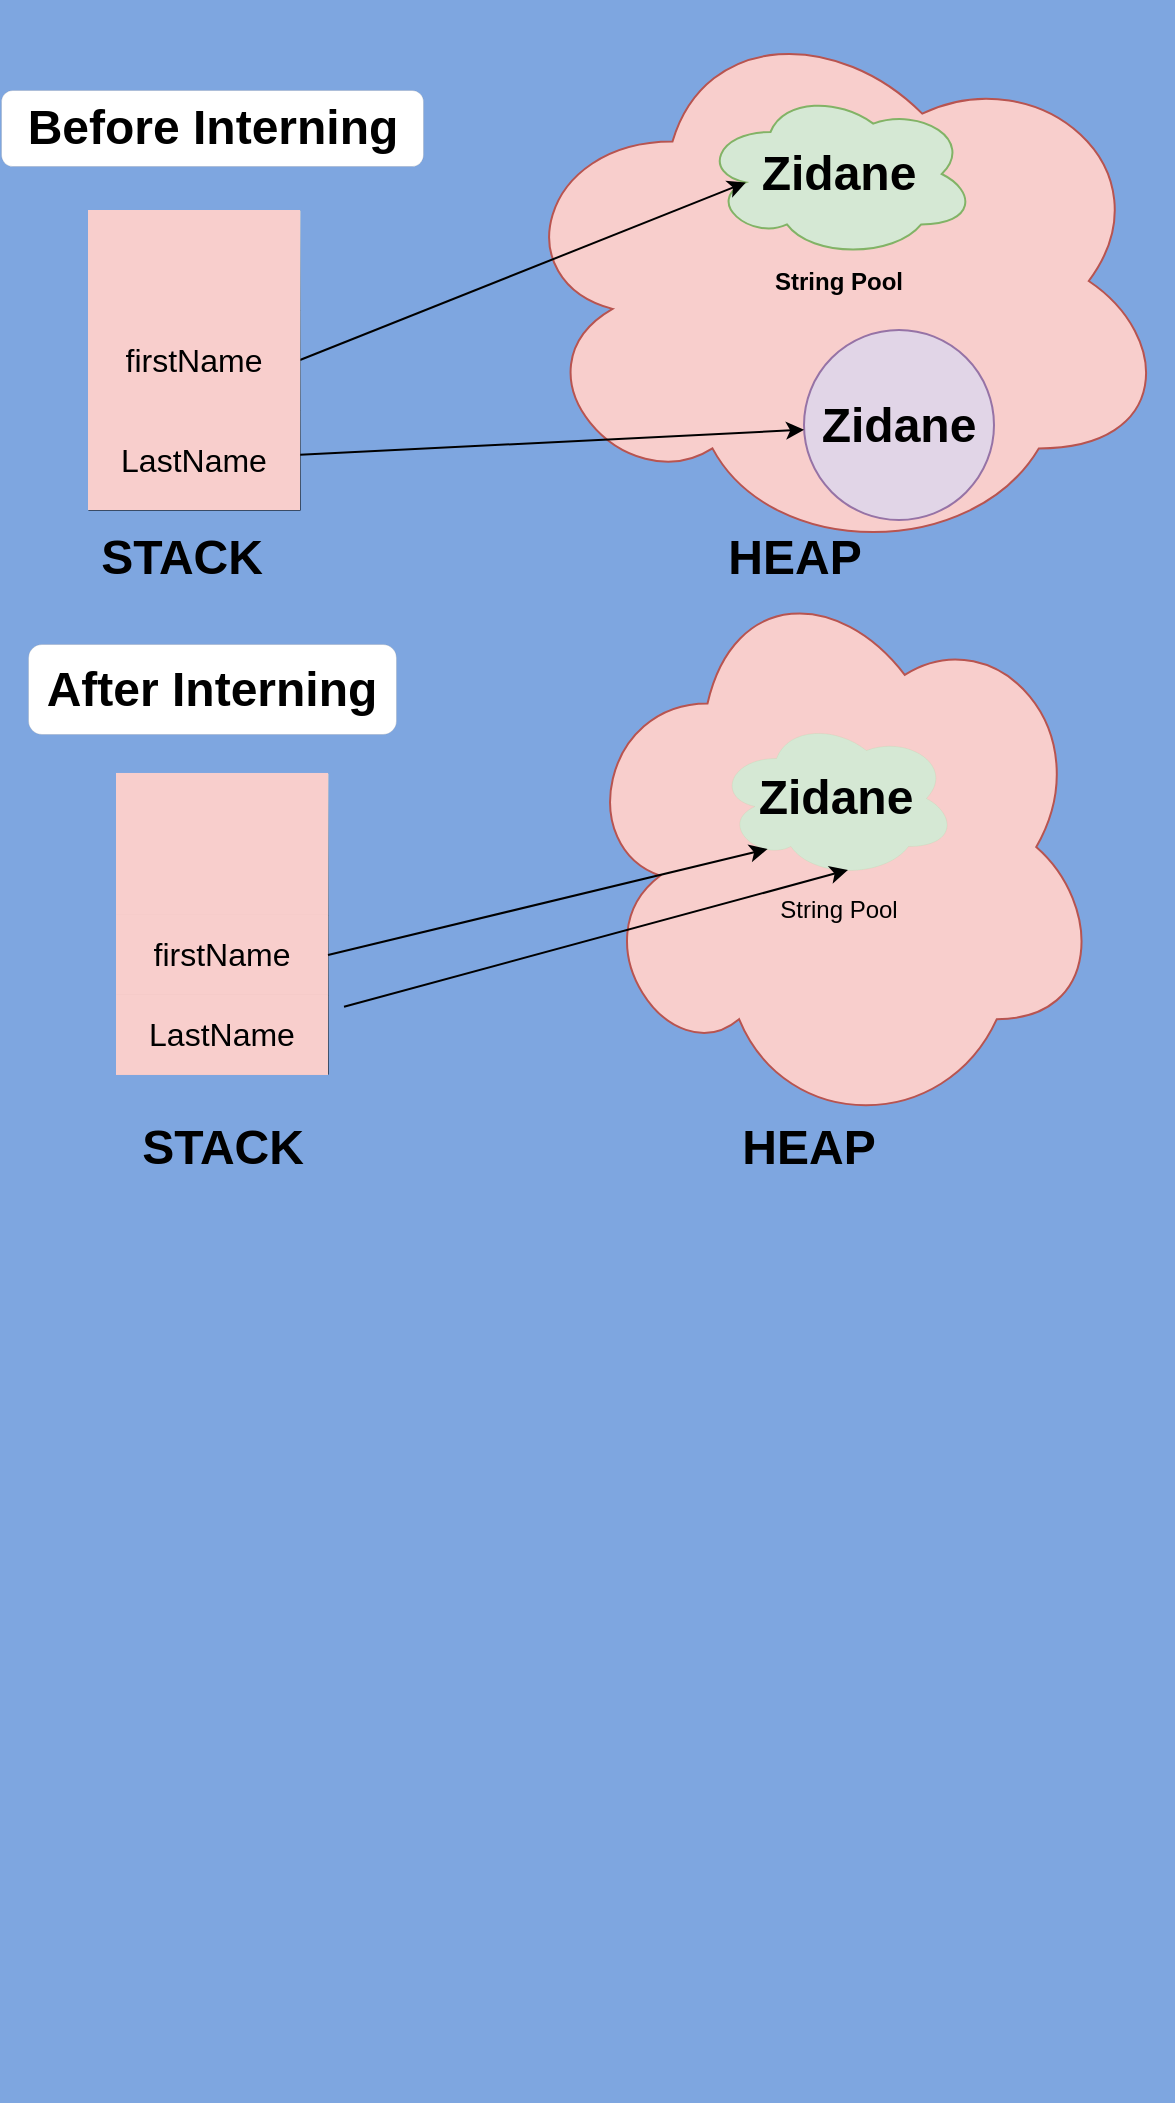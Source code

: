 <mxfile version="20.8.23" type="github"><diagram name="Page-1" id="caRQEHaYFzwgConkstYX"><mxGraphModel dx="1147" dy="2896" grid="0" gridSize="10" guides="1" tooltips="1" connect="1" arrows="1" fold="1" page="1" pageScale="1" pageWidth="850" pageHeight="1100" background="#7EA6E0" math="0" shadow="0"><root><mxCell id="0"/><mxCell id="1" parent="0"/><mxCell id="pf-6kuE_Y7jo12TF50a6-18" value="" style="shape=partialRectangle;html=1;whiteSpace=wrap;connectable=0;strokeColor=inherit;overflow=hidden;fillColor=none;top=0;left=0;bottom=0;right=0;pointerEvents=1;fontSize=16;" vertex="1" parent="1"><mxGeometry x="160" y="-110" width="48" height="40" as="geometry"><mxRectangle width="48" height="40" as="alternateBounds"/></mxGeometry></mxCell><mxCell id="pf-6kuE_Y7jo12TF50a6-19" value="" style="shape=partialRectangle;html=1;whiteSpace=wrap;connectable=0;strokeColor=inherit;overflow=hidden;fillColor=none;top=0;left=0;bottom=0;right=0;pointerEvents=1;fontSize=16;" vertex="1" parent="1"><mxGeometry x="160" y="-110" width="48" height="40" as="geometry"><mxRectangle width="48" height="40" as="alternateBounds"/></mxGeometry></mxCell><mxCell id="pf-6kuE_Y7jo12TF50a6-20" value="" style="shape=partialRectangle;html=1;whiteSpace=wrap;connectable=0;strokeColor=inherit;overflow=hidden;fillColor=none;top=0;left=0;bottom=0;right=0;pointerEvents=1;fontSize=16;" vertex="1" parent="1"><mxGeometry x="160" y="-110" width="48" height="40" as="geometry"><mxRectangle width="48" height="40" as="alternateBounds"/></mxGeometry></mxCell><mxCell id="pf-6kuE_Y7jo12TF50a6-39" value="&lt;h4&gt;String Pool&lt;/h4&gt;" style="ellipse;shape=cloud;whiteSpace=wrap;html=1;fillColor=#f8cecc;strokeColor=#b85450;" vertex="1" parent="1"><mxGeometry x="276" y="-1119" width="333" height="279" as="geometry"/></mxCell><mxCell id="pf-6kuE_Y7jo12TF50a6-40" value="&lt;h1&gt;Zidane&lt;/h1&gt;" style="ellipse;shape=cloud;whiteSpace=wrap;html=1;fillColor=#d5e8d4;strokeColor=#82b366;" vertex="1" parent="1"><mxGeometry x="374" y="-1075" width="137" height="84" as="geometry"/></mxCell><mxCell id="pf-6kuE_Y7jo12TF50a6-42" value="&lt;h1&gt;Zidane&lt;/h1&gt;" style="ellipse;whiteSpace=wrap;html=1;aspect=fixed;fillColor=#e1d5e7;strokeColor=#9673a6;" vertex="1" parent="1"><mxGeometry x="425" y="-955" width="95" height="95" as="geometry"/></mxCell><mxCell id="pf-6kuE_Y7jo12TF50a6-43" value="" style="endArrow=classic;html=1;rounded=0;" edge="1" parent="1" source="pf-6kuE_Y7jo12TF50a6-30" target="pf-6kuE_Y7jo12TF50a6-42"><mxGeometry width="50" height="50" relative="1" as="geometry"><mxPoint x="160" y="-720" as="sourcePoint"/><mxPoint x="210" y="-770" as="targetPoint"/></mxGeometry></mxCell><mxCell id="pf-6kuE_Y7jo12TF50a6-44" value="" style="endArrow=classic;html=1;rounded=0;entryX=0.16;entryY=0.55;entryDx=0;entryDy=0;entryPerimeter=0;startArrow=none;exitX=1;exitY=0.5;exitDx=0;exitDy=0;" edge="1" parent="1" source="pf-6kuE_Y7jo12TF50a6-26" target="pf-6kuE_Y7jo12TF50a6-40"><mxGeometry width="50" height="50" relative="1" as="geometry"><mxPoint x="161" y="-770" as="sourcePoint"/><mxPoint x="211" y="-820" as="targetPoint"/></mxGeometry></mxCell><mxCell id="pf-6kuE_Y7jo12TF50a6-21" value="" style="shape=table;startSize=0;container=1;collapsible=0;childLayout=tableLayout;fontSize=16;rowLines=1;columnLines=0;separatorColor=#000000;swimlaneLine=0;gradientColor=default;fillColor=default;flipH=0;rounded=0;shadow=0;perimeterSpacing=8;strokeWidth=0;" vertex="1" parent="1"><mxGeometry x="67" y="-1015" width="106" height="150" as="geometry"/></mxCell><mxCell id="pf-6kuE_Y7jo12TF50a6-22" value="" style="shape=tableRow;horizontal=0;startSize=0;swimlaneHead=0;swimlaneBody=0;strokeColor=inherit;top=0;left=0;bottom=0;right=0;collapsible=0;dropTarget=0;fillColor=none;points=[[0,0.5],[1,0.5]];portConstraint=eastwest;fontSize=16;" vertex="1" parent="pf-6kuE_Y7jo12TF50a6-21"><mxGeometry width="106" height="50" as="geometry"/></mxCell><mxCell id="pf-6kuE_Y7jo12TF50a6-24" value="" style="shape=partialRectangle;html=1;whiteSpace=wrap;connectable=0;strokeColor=#b85450;overflow=hidden;fillColor=#f8cecc;top=0;left=0;bottom=0;right=0;pointerEvents=1;fontSize=16;" vertex="1" parent="pf-6kuE_Y7jo12TF50a6-22"><mxGeometry width="106" height="50" as="geometry"><mxRectangle width="106" height="50" as="alternateBounds"/></mxGeometry></mxCell><mxCell id="pf-6kuE_Y7jo12TF50a6-26" value="" style="shape=tableRow;horizontal=0;startSize=0;swimlaneHead=0;swimlaneBody=0;strokeColor=inherit;top=0;left=0;bottom=0;right=0;collapsible=0;dropTarget=0;fillColor=none;points=[[0,0.5],[1,0.5]];portConstraint=eastwest;fontSize=16;" vertex="1" parent="pf-6kuE_Y7jo12TF50a6-21"><mxGeometry y="50" width="106" height="50" as="geometry"/></mxCell><mxCell id="pf-6kuE_Y7jo12TF50a6-28" value="firstName" style="shape=partialRectangle;html=1;whiteSpace=wrap;connectable=0;strokeColor=#b85450;overflow=hidden;fillColor=#f8cecc;top=0;left=0;bottom=0;right=0;pointerEvents=1;fontSize=16;" vertex="1" parent="pf-6kuE_Y7jo12TF50a6-26"><mxGeometry width="106" height="50" as="geometry"><mxRectangle width="106" height="50" as="alternateBounds"/></mxGeometry></mxCell><mxCell id="pf-6kuE_Y7jo12TF50a6-30" value="" style="shape=tableRow;horizontal=0;startSize=0;swimlaneHead=0;swimlaneBody=0;strokeColor=inherit;top=0;left=0;bottom=0;right=0;collapsible=0;dropTarget=0;fillColor=none;points=[[0,0.5],[1,0.5]];portConstraint=eastwest;fontSize=16;" vertex="1" parent="pf-6kuE_Y7jo12TF50a6-21"><mxGeometry y="100" width="106" height="50" as="geometry"/></mxCell><mxCell id="pf-6kuE_Y7jo12TF50a6-32" value="LastName" style="shape=partialRectangle;html=1;whiteSpace=wrap;connectable=0;strokeColor=#b85450;overflow=hidden;fillColor=#f8cecc;top=0;left=0;bottom=0;right=0;pointerEvents=1;fontSize=16;" vertex="1" parent="pf-6kuE_Y7jo12TF50a6-30"><mxGeometry width="106" height="50" as="geometry"><mxRectangle width="106" height="50" as="alternateBounds"/></mxGeometry></mxCell><mxCell id="pf-6kuE_Y7jo12TF50a6-48" value="&lt;h1&gt;Before Interning&lt;/h1&gt;" style="rounded=1;whiteSpace=wrap;html=1;shadow=0;sketch=0;strokeWidth=0;" vertex="1" parent="1"><mxGeometry x="23.5" y="-1075" width="211" height="38" as="geometry"/></mxCell><mxCell id="pf-6kuE_Y7jo12TF50a6-49" value="&lt;h1&gt;After Interning&lt;/h1&gt;" style="rounded=1;whiteSpace=wrap;html=1;shadow=0;sketch=0;strokeWidth=0;" vertex="1" parent="1"><mxGeometry x="37" y="-798" width="184" height="45" as="geometry"/></mxCell><mxCell id="pf-6kuE_Y7jo12TF50a6-50" value="" style="shape=table;startSize=0;container=1;collapsible=0;childLayout=tableLayout;fontSize=16;rowLines=1;columnLines=0;separatorColor=#000000;swimlaneLine=0;gradientColor=default;fillColor=default;flipH=0;rounded=0;shadow=0;perimeterSpacing=8;strokeWidth=0;" vertex="1" parent="1"><mxGeometry x="81" y="-733.51" width="106" height="150.512" as="geometry"/></mxCell><mxCell id="pf-6kuE_Y7jo12TF50a6-51" value="" style="shape=tableRow;horizontal=0;startSize=0;swimlaneHead=0;swimlaneBody=0;strokeColor=inherit;top=0;left=0;bottom=0;right=0;collapsible=0;dropTarget=0;fillColor=none;points=[[0,0.5],[1,0.5]];portConstraint=eastwest;fontSize=16;" vertex="1" parent="pf-6kuE_Y7jo12TF50a6-50"><mxGeometry width="106" height="71" as="geometry"/></mxCell><mxCell id="pf-6kuE_Y7jo12TF50a6-52" value="" style="shape=partialRectangle;html=1;whiteSpace=wrap;connectable=0;strokeColor=#b85450;overflow=hidden;fillColor=#f8cecc;top=0;left=0;bottom=0;right=0;pointerEvents=1;fontSize=16;" vertex="1" parent="pf-6kuE_Y7jo12TF50a6-51"><mxGeometry width="106" height="71" as="geometry"><mxRectangle width="106" height="71" as="alternateBounds"/></mxGeometry></mxCell><mxCell id="pf-6kuE_Y7jo12TF50a6-53" value="" style="shape=tableRow;horizontal=0;startSize=0;swimlaneHead=0;swimlaneBody=0;strokeColor=inherit;top=0;left=0;bottom=0;right=0;collapsible=0;dropTarget=0;fillColor=none;points=[[0,0.5],[1,0.5]];portConstraint=eastwest;fontSize=16;" vertex="1" parent="pf-6kuE_Y7jo12TF50a6-50"><mxGeometry y="71" width="106" height="40" as="geometry"/></mxCell><mxCell id="pf-6kuE_Y7jo12TF50a6-54" value="firstName" style="shape=partialRectangle;html=1;whiteSpace=wrap;connectable=0;strokeColor=#b85450;overflow=hidden;fillColor=#f8cecc;top=0;left=0;bottom=0;right=0;pointerEvents=1;fontSize=16;" vertex="1" parent="pf-6kuE_Y7jo12TF50a6-53"><mxGeometry width="106" height="40" as="geometry"><mxRectangle width="106" height="40" as="alternateBounds"/></mxGeometry></mxCell><mxCell id="pf-6kuE_Y7jo12TF50a6-55" value="" style="shape=tableRow;horizontal=0;startSize=0;swimlaneHead=0;swimlaneBody=0;strokeColor=inherit;top=0;left=0;bottom=0;right=0;collapsible=0;dropTarget=0;fillColor=none;points=[[0,0.5],[1,0.5]];portConstraint=eastwest;fontSize=16;" vertex="1" parent="pf-6kuE_Y7jo12TF50a6-50"><mxGeometry y="111" width="106" height="40" as="geometry"/></mxCell><mxCell id="pf-6kuE_Y7jo12TF50a6-56" value="LastName" style="shape=partialRectangle;html=1;whiteSpace=wrap;connectable=0;strokeColor=#b85450;overflow=hidden;fillColor=#f8cecc;top=0;left=0;bottom=0;right=0;pointerEvents=1;fontSize=16;" vertex="1" parent="pf-6kuE_Y7jo12TF50a6-55"><mxGeometry width="106" height="40" as="geometry"><mxRectangle width="106" height="40" as="alternateBounds"/></mxGeometry></mxCell><mxCell id="pf-6kuE_Y7jo12TF50a6-64" value="&lt;h4&gt;&lt;br&gt;&lt;/h4&gt;&lt;div&gt;&lt;br&gt;&lt;/div&gt;&lt;div&gt;String Pool&lt;/div&gt;" style="ellipse;shape=cloud;whiteSpace=wrap;html=1;fillColor=#f8cecc;strokeColor=#b85450;" vertex="1" parent="1"><mxGeometry x="311" y="-840" width="263" height="287" as="geometry"/></mxCell><mxCell id="pf-6kuE_Y7jo12TF50a6-65" value="&lt;h1 style=&quot;border-color: var(--border-color);&quot;&gt;Zidane&lt;/h1&gt;" style="ellipse;shape=cloud;whiteSpace=wrap;html=1;rounded=0;shadow=0;sketch=0;strokeWidth=0;fillColor=#d5e8d4;strokeColor=#82b366;" vertex="1" parent="1"><mxGeometry x="381" y="-761" width="120" height="80" as="geometry"/></mxCell><mxCell id="pf-6kuE_Y7jo12TF50a6-66" value="&lt;h1&gt;&lt;b&gt;STACK&lt;/b&gt;&lt;/h1&gt;" style="text;strokeColor=none;align=center;fillColor=none;html=1;verticalAlign=middle;whiteSpace=wrap;rounded=0;" vertex="1" parent="1"><mxGeometry x="84.498" y="-856.498" width="60" height="30" as="geometry"/></mxCell><mxCell id="pf-6kuE_Y7jo12TF50a6-67" value="&lt;h1&gt;&lt;b&gt;HEAP&lt;/b&gt;&lt;/h1&gt;" style="text;html=1;align=center;verticalAlign=middle;resizable=0;points=[];autosize=1;strokeColor=none;fillColor=none;" vertex="1" parent="1"><mxGeometry x="377" y="-878" width="85" height="73" as="geometry"/></mxCell><mxCell id="pf-6kuE_Y7jo12TF50a6-68" value="" style="endArrow=classic;html=1;rounded=0;exitX=1;exitY=0.5;exitDx=0;exitDy=0;entryX=0.215;entryY=0.819;entryDx=0;entryDy=0;entryPerimeter=0;" edge="1" parent="1" source="pf-6kuE_Y7jo12TF50a6-53" target="pf-6kuE_Y7jo12TF50a6-65"><mxGeometry width="50" height="50" relative="1" as="geometry"><mxPoint x="191" y="-651" as="sourcePoint"/><mxPoint x="340" y="-854" as="targetPoint"/></mxGeometry></mxCell><mxCell id="pf-6kuE_Y7jo12TF50a6-71" value="" style="endArrow=classic;html=1;rounded=0;entryX=0.55;entryY=0.95;entryDx=0;entryDy=0;entryPerimeter=0;exitX=1;exitY=0.75;exitDx=0;exitDy=0;" edge="1" parent="1" source="pf-6kuE_Y7jo12TF50a6-50" target="pf-6kuE_Y7jo12TF50a6-65"><mxGeometry width="50" height="50" relative="1" as="geometry"><mxPoint x="180" y="-609" as="sourcePoint"/><mxPoint x="230" y="-659" as="targetPoint"/></mxGeometry></mxCell><mxCell id="pf-6kuE_Y7jo12TF50a6-72" value="&lt;h1&gt;HEAP&lt;/h1&gt;" style="text;html=1;align=center;verticalAlign=middle;resizable=0;points=[];autosize=1;strokeColor=none;fillColor=none;" vertex="1" parent="1"><mxGeometry x="384" y="-583" width="85" height="73" as="geometry"/></mxCell><mxCell id="pf-6kuE_Y7jo12TF50a6-75" value="&lt;h1&gt;STACK&lt;/h1&gt;" style="text;html=1;align=center;verticalAlign=middle;resizable=0;points=[];autosize=1;strokeColor=none;fillColor=none;" vertex="1" parent="1"><mxGeometry x="84.5" y="-583" width="99" height="73" as="geometry"/></mxCell></root></mxGraphModel></diagram></mxfile>